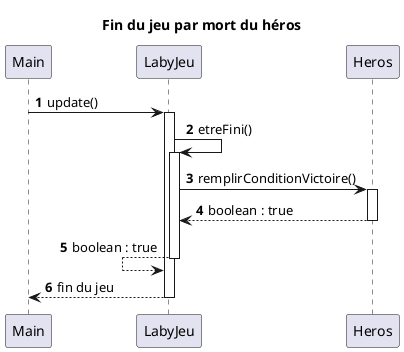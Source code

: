 @startuml
'https://plantuml.com/sequence-diagram
title Fin du jeu par mort du héros
autonumber

Main -> LabyJeu : update()
activate LabyJeu

LabyJeu -> LabyJeu : etreFini()
activate LabyJeu

LabyJeu -> Heros : remplirConditionVictoire()
activate Heros
LabyJeu <-- Heros : boolean : true
deactivate Heros

LabyJeu <-- LabyJeu : boolean : true
deactivate LabyJeu

Main <-- LabyJeu : fin du jeu

deactivate LabyJeu

@enduml
